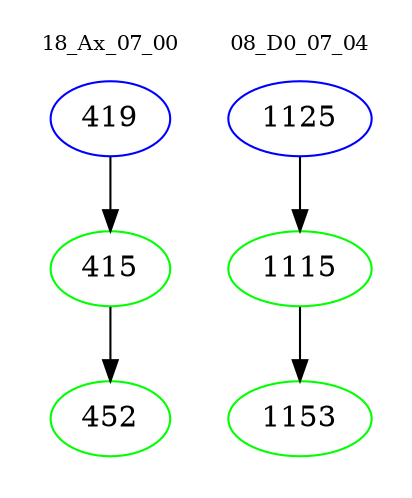 digraph{
subgraph cluster_0 {
color = white
label = "18_Ax_07_00";
fontsize=10;
T0_419 [label="419", color="blue"]
T0_419 -> T0_415 [color="black"]
T0_415 [label="415", color="green"]
T0_415 -> T0_452 [color="black"]
T0_452 [label="452", color="green"]
}
subgraph cluster_1 {
color = white
label = "08_D0_07_04";
fontsize=10;
T1_1125 [label="1125", color="blue"]
T1_1125 -> T1_1115 [color="black"]
T1_1115 [label="1115", color="green"]
T1_1115 -> T1_1153 [color="black"]
T1_1153 [label="1153", color="green"]
}
}
